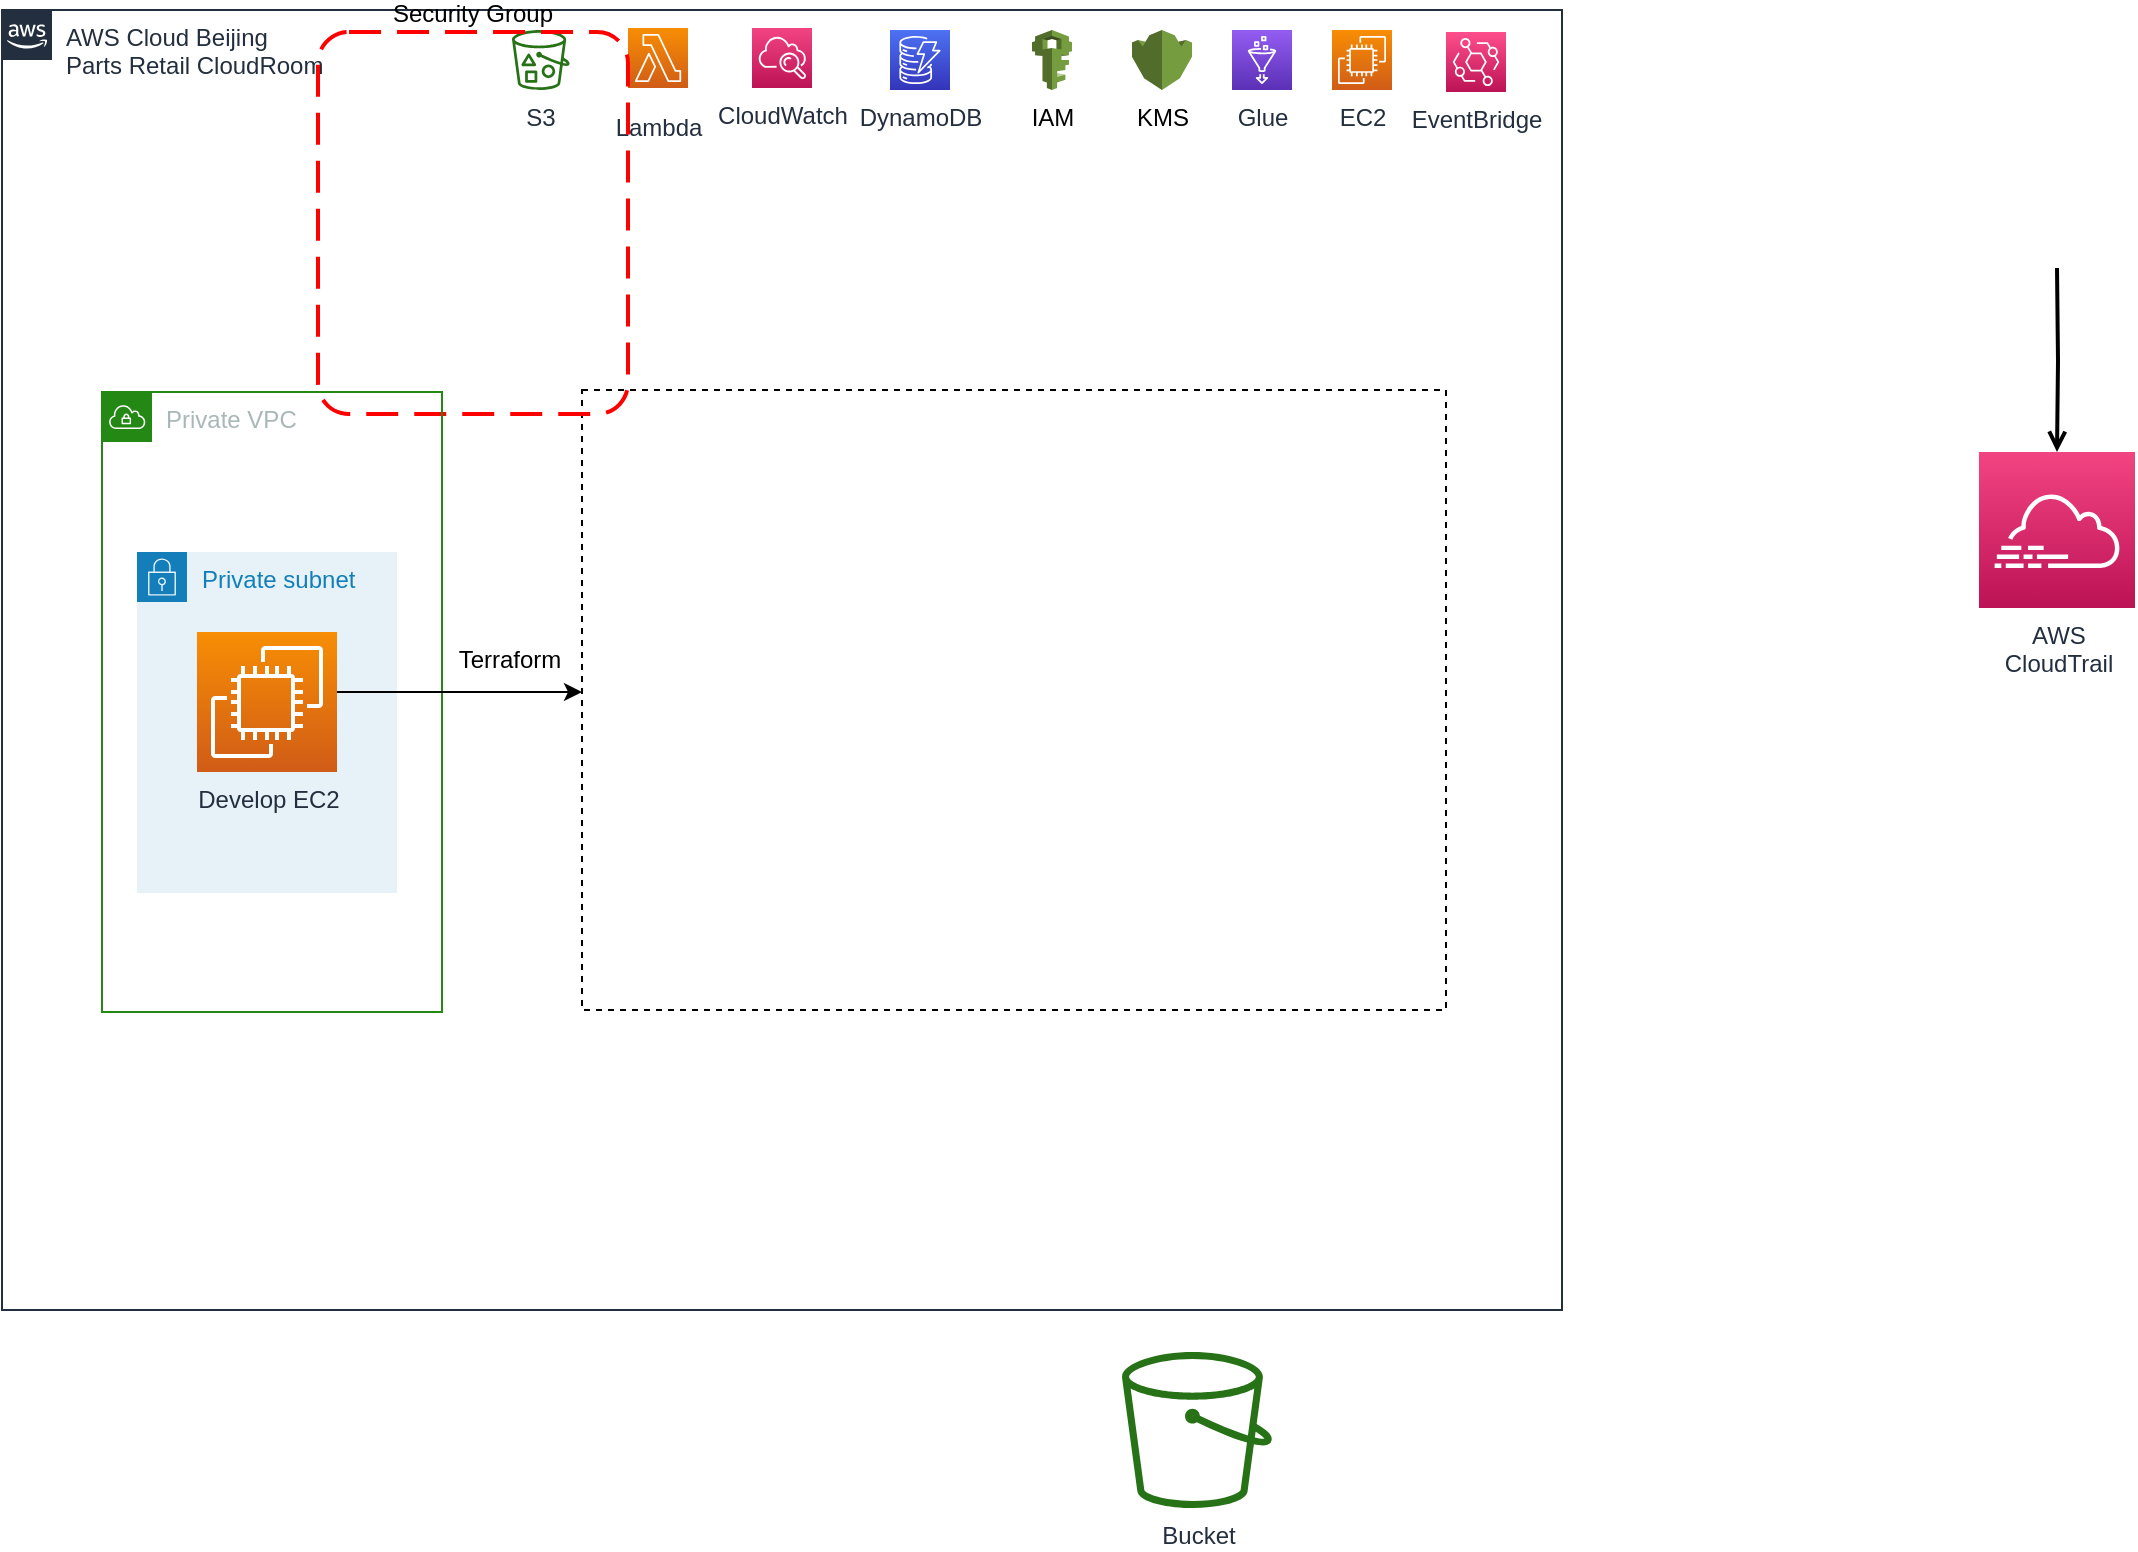 <mxfile version="17.4.5" type="github">
  <diagram id="Ht1M8jgEwFfnCIfOTk4-" name="Page-1">
    <mxGraphModel dx="944" dy="501" grid="1" gridSize="10" guides="1" tooltips="1" connect="1" arrows="1" fold="1" page="1" pageScale="1" pageWidth="1169" pageHeight="827" math="0" shadow="0">
      <root>
        <mxCell id="0" />
        <mxCell id="1" parent="0" />
        <mxCell id="UEzPUAAOIrF-is8g5C7q-104" style="edgeStyle=orthogonalEdgeStyle;rounded=0;orthogonalLoop=1;jettySize=auto;html=1;endArrow=open;endFill=0;strokeWidth=2;" parent="1" target="UEzPUAAOIrF-is8g5C7q-84" edge="1">
          <mxGeometry relative="1" as="geometry">
            <mxPoint x="1057.5" y="218" as="sourcePoint" />
          </mxGeometry>
        </mxCell>
        <mxCell id="UEzPUAAOIrF-is8g5C7q-84" value="AWS&lt;br&gt;CloudTrail" style="outlineConnect=0;fontColor=#232F3E;gradientColor=#F34482;gradientDirection=north;fillColor=#BC1356;strokeColor=#ffffff;dashed=0;verticalLabelPosition=bottom;verticalAlign=top;align=center;html=1;fontSize=12;fontStyle=0;aspect=fixed;shape=mxgraph.aws4.resourceIcon;resIcon=mxgraph.aws4.cloudtrail;labelBackgroundColor=#ffffff;" parent="1" vertex="1">
          <mxGeometry x="1018.5" y="310" width="78" height="78" as="geometry" />
        </mxCell>
        <mxCell id="UEzPUAAOIrF-is8g5C7q-98" value="Bucket" style="outlineConnect=0;fontColor=#232F3E;gradientColor=none;fillColor=#277116;strokeColor=none;dashed=0;verticalLabelPosition=bottom;verticalAlign=top;align=center;html=1;fontSize=12;fontStyle=0;aspect=fixed;pointerEvents=1;shape=mxgraph.aws4.bucket;labelBackgroundColor=#ffffff;" parent="1" vertex="1">
          <mxGeometry x="590" y="760" width="75" height="78" as="geometry" />
        </mxCell>
        <mxCell id="UEzPUAAOIrF-is8g5C7q-74" value="AWS Cloud Beijing&lt;br&gt;Parts Retail CloudRoom" style="points=[[0,0],[0.25,0],[0.5,0],[0.75,0],[1,0],[1,0.25],[1,0.5],[1,0.75],[1,1],[0.75,1],[0.5,1],[0.25,1],[0,1],[0,0.75],[0,0.5],[0,0.25]];outlineConnect=0;gradientColor=none;html=1;whiteSpace=wrap;fontSize=12;fontStyle=0;shape=mxgraph.aws4.group;grIcon=mxgraph.aws4.group_aws_cloud_alt;strokeColor=#232F3E;fillColor=none;verticalAlign=top;align=left;spacingLeft=30;fontColor=#232F3E;dashed=0;labelBackgroundColor=#ffffff;container=1;pointerEvents=0;collapsible=0;recursiveResize=0;" parent="1" vertex="1">
          <mxGeometry x="30" y="89" width="780" height="650" as="geometry" />
        </mxCell>
        <mxCell id="UEzPUAAOIrF-is8g5C7q-77" value="S3" style="outlineConnect=0;fontColor=#232F3E;gradientColor=none;fillColor=#277116;strokeColor=none;dashed=0;verticalLabelPosition=bottom;verticalAlign=top;align=center;html=1;fontSize=12;fontStyle=0;aspect=fixed;pointerEvents=1;shape=mxgraph.aws4.bucket_with_objects;labelBackgroundColor=#ffffff;" parent="UEzPUAAOIrF-is8g5C7q-74" vertex="1">
          <mxGeometry x="255" y="10" width="28.85" height="30" as="geometry" />
        </mxCell>
        <mxCell id="D5x38RxMxP4ojH3yNYhL-1" value="Lambda" style="outlineConnect=0;fontColor=#232F3E;gradientColor=#F78E04;gradientDirection=north;fillColor=#D05C17;strokeColor=#ffffff;dashed=0;verticalLabelPosition=bottom;verticalAlign=top;align=center;html=1;fontSize=12;fontStyle=0;aspect=fixed;shape=mxgraph.aws4.resourceIcon;resIcon=mxgraph.aws4.lambda;labelBackgroundColor=#ffffff;spacingTop=6;" vertex="1" parent="UEzPUAAOIrF-is8g5C7q-74">
          <mxGeometry x="313" y="9" width="30" height="30" as="geometry" />
        </mxCell>
        <mxCell id="D5x38RxMxP4ojH3yNYhL-2" value="CloudWatch" style="outlineConnect=0;fontColor=#232F3E;gradientColor=#F34482;gradientDirection=north;fillColor=#BC1356;strokeColor=#ffffff;dashed=0;verticalLabelPosition=bottom;verticalAlign=top;align=center;html=1;fontSize=12;fontStyle=0;aspect=fixed;shape=mxgraph.aws4.resourceIcon;resIcon=mxgraph.aws4.cloudwatch;labelBackgroundColor=#ffffff;" vertex="1" parent="UEzPUAAOIrF-is8g5C7q-74">
          <mxGeometry x="375" y="9" width="30" height="30" as="geometry" />
        </mxCell>
        <mxCell id="D5x38RxMxP4ojH3yNYhL-4" value="DynamoDB" style="outlineConnect=0;fontColor=#232F3E;gradientColor=#4D72F3;gradientDirection=north;fillColor=#3334B9;strokeColor=#ffffff;dashed=0;verticalLabelPosition=bottom;verticalAlign=top;align=center;html=1;fontSize=12;fontStyle=0;aspect=fixed;shape=mxgraph.aws4.resourceIcon;resIcon=mxgraph.aws4.dynamodb;labelBackgroundColor=#ffffff;" vertex="1" parent="UEzPUAAOIrF-is8g5C7q-74">
          <mxGeometry x="444" y="10" width="30" height="30" as="geometry" />
        </mxCell>
        <mxCell id="D5x38RxMxP4ojH3yNYhL-5" value="IAM" style="outlineConnect=0;dashed=0;verticalLabelPosition=bottom;verticalAlign=top;align=center;html=1;shape=mxgraph.aws3.iam;fillColor=#759C3E;gradientColor=none;" vertex="1" parent="UEzPUAAOIrF-is8g5C7q-74">
          <mxGeometry x="515" y="10" width="20" height="30" as="geometry" />
        </mxCell>
        <mxCell id="D5x38RxMxP4ojH3yNYhL-6" value="KMS" style="outlineConnect=0;dashed=0;verticalLabelPosition=bottom;verticalAlign=top;align=center;html=1;shape=mxgraph.aws3.kms;fillColor=#759C3E;gradientColor=none;" vertex="1" parent="UEzPUAAOIrF-is8g5C7q-74">
          <mxGeometry x="565" y="10" width="30" height="30" as="geometry" />
        </mxCell>
        <mxCell id="D5x38RxMxP4ojH3yNYhL-7" value="Glue" style="sketch=0;points=[[0,0,0],[0.25,0,0],[0.5,0,0],[0.75,0,0],[1,0,0],[0,1,0],[0.25,1,0],[0.5,1,0],[0.75,1,0],[1,1,0],[0,0.25,0],[0,0.5,0],[0,0.75,0],[1,0.25,0],[1,0.5,0],[1,0.75,0]];outlineConnect=0;fontColor=#232F3E;gradientColor=#945DF2;gradientDirection=north;fillColor=#5A30B5;strokeColor=#ffffff;dashed=0;verticalLabelPosition=bottom;verticalAlign=top;align=center;html=1;fontSize=12;fontStyle=0;aspect=fixed;shape=mxgraph.aws4.resourceIcon;resIcon=mxgraph.aws4.glue;" vertex="1" parent="UEzPUAAOIrF-is8g5C7q-74">
          <mxGeometry x="615" y="10" width="30" height="30" as="geometry" />
        </mxCell>
        <mxCell id="D5x38RxMxP4ojH3yNYhL-8" value="EC2" style="sketch=0;points=[[0,0,0],[0.25,0,0],[0.5,0,0],[0.75,0,0],[1,0,0],[0,1,0],[0.25,1,0],[0.5,1,0],[0.75,1,0],[1,1,0],[0,0.25,0],[0,0.5,0],[0,0.75,0],[1,0.25,0],[1,0.5,0],[1,0.75,0]];outlineConnect=0;fontColor=#232F3E;gradientColor=#F78E04;gradientDirection=north;fillColor=#D05C17;strokeColor=#ffffff;dashed=0;verticalLabelPosition=bottom;verticalAlign=top;align=center;html=1;fontSize=12;fontStyle=0;aspect=fixed;shape=mxgraph.aws4.resourceIcon;resIcon=mxgraph.aws4.ec2;" vertex="1" parent="UEzPUAAOIrF-is8g5C7q-74">
          <mxGeometry x="665" y="10" width="30" height="30" as="geometry" />
        </mxCell>
        <mxCell id="D5x38RxMxP4ojH3yNYhL-9" value="EventBridge" style="sketch=0;points=[[0,0,0],[0.25,0,0],[0.5,0,0],[0.75,0,0],[1,0,0],[0,1,0],[0.25,1,0],[0.5,1,0],[0.75,1,0],[1,1,0],[0,0.25,0],[0,0.5,0],[0,0.75,0],[1,0.25,0],[1,0.5,0],[1,0.75,0]];outlineConnect=0;fontColor=#232F3E;gradientColor=#FF4F8B;gradientDirection=north;fillColor=#BC1356;strokeColor=#ffffff;dashed=0;verticalLabelPosition=bottom;verticalAlign=top;align=center;html=1;fontSize=12;fontStyle=0;aspect=fixed;shape=mxgraph.aws4.resourceIcon;resIcon=mxgraph.aws4.eventbridge;" vertex="1" parent="UEzPUAAOIrF-is8g5C7q-74">
          <mxGeometry x="722" y="11" width="30" height="30" as="geometry" />
        </mxCell>
        <mxCell id="UEzPUAAOIrF-is8g5C7q-108" value="" style="rounded=0;whiteSpace=wrap;html=1;labelBackgroundColor=none;fillColor=none;dashed=1;container=1;pointerEvents=0;collapsible=0;recursiveResize=0;" parent="UEzPUAAOIrF-is8g5C7q-74" vertex="1">
          <mxGeometry x="290" y="190" width="432" height="310" as="geometry" />
        </mxCell>
        <mxCell id="D5x38RxMxP4ojH3yNYhL-13" value="Security Group" style="rounded=1;arcSize=10;dashed=1;strokeColor=#ff0000;fillColor=none;gradientColor=none;dashPattern=8 4;strokeWidth=2;labelPosition=center;verticalLabelPosition=top;align=center;verticalAlign=bottom;" vertex="1" parent="UEzPUAAOIrF-is8g5C7q-74">
          <mxGeometry x="158" y="11" width="155" height="191" as="geometry" />
        </mxCell>
        <mxCell id="D5x38RxMxP4ojH3yNYhL-17" value="Terraform" style="text;html=1;strokeColor=none;fillColor=none;align=center;verticalAlign=middle;whiteSpace=wrap;rounded=0;" vertex="1" parent="UEzPUAAOIrF-is8g5C7q-74">
          <mxGeometry x="223.85" y="310" width="60" height="30" as="geometry" />
        </mxCell>
        <mxCell id="D5x38RxMxP4ojH3yNYhL-10" value="Private VPC" style="points=[[0,0],[0.25,0],[0.5,0],[0.75,0],[1,0],[1,0.25],[1,0.5],[1,0.75],[1,1],[0.75,1],[0.5,1],[0.25,1],[0,1],[0,0.75],[0,0.5],[0,0.25]];outlineConnect=0;gradientColor=none;html=1;whiteSpace=wrap;fontSize=12;fontStyle=0;container=1;pointerEvents=0;collapsible=0;recursiveResize=0;shape=mxgraph.aws4.group;grIcon=mxgraph.aws4.group_vpc;strokeColor=#248814;fillColor=none;verticalAlign=top;align=left;spacingLeft=30;fontColor=#AAB7B8;dashed=0;" vertex="1" parent="1">
          <mxGeometry x="80" y="280" width="170" height="310" as="geometry" />
        </mxCell>
        <mxCell id="D5x38RxMxP4ojH3yNYhL-11" value="Private subnet" style="points=[[0,0],[0.25,0],[0.5,0],[0.75,0],[1,0],[1,0.25],[1,0.5],[1,0.75],[1,1],[0.75,1],[0.5,1],[0.25,1],[0,1],[0,0.75],[0,0.5],[0,0.25]];outlineConnect=0;gradientColor=none;html=1;whiteSpace=wrap;fontSize=12;fontStyle=0;container=1;pointerEvents=0;collapsible=0;recursiveResize=0;shape=mxgraph.aws4.group;grIcon=mxgraph.aws4.group_security_group;grStroke=0;strokeColor=#147EBA;fillColor=#E6F2F8;verticalAlign=top;align=left;spacingLeft=30;fontColor=#147EBA;dashed=0;" vertex="1" parent="D5x38RxMxP4ojH3yNYhL-10">
          <mxGeometry x="17.5" y="80" width="130" height="170.5" as="geometry" />
        </mxCell>
        <mxCell id="D5x38RxMxP4ojH3yNYhL-12" value="Develop EC2" style="sketch=0;points=[[0,0,0],[0.25,0,0],[0.5,0,0],[0.75,0,0],[1,0,0],[0,1,0],[0.25,1,0],[0.5,1,0],[0.75,1,0],[1,1,0],[0,0.25,0],[0,0.5,0],[0,0.75,0],[1,0.25,0],[1,0.5,0],[1,0.75,0]];outlineConnect=0;fontColor=#232F3E;gradientColor=#F78E04;gradientDirection=north;fillColor=#D05C17;strokeColor=#ffffff;dashed=0;verticalLabelPosition=bottom;verticalAlign=top;align=center;html=1;fontSize=12;fontStyle=0;aspect=fixed;shape=mxgraph.aws4.resourceIcon;resIcon=mxgraph.aws4.ec2;" vertex="1" parent="D5x38RxMxP4ojH3yNYhL-11">
          <mxGeometry x="30" y="40" width="70" height="70" as="geometry" />
        </mxCell>
        <mxCell id="D5x38RxMxP4ojH3yNYhL-16" value="" style="edgeStyle=orthogonalEdgeStyle;rounded=0;orthogonalLoop=1;jettySize=auto;html=1;" edge="1" parent="1" source="D5x38RxMxP4ojH3yNYhL-12" target="UEzPUAAOIrF-is8g5C7q-108">
          <mxGeometry relative="1" as="geometry">
            <Array as="points">
              <mxPoint x="290" y="430" />
              <mxPoint x="290" y="430" />
            </Array>
          </mxGeometry>
        </mxCell>
      </root>
    </mxGraphModel>
  </diagram>
</mxfile>
